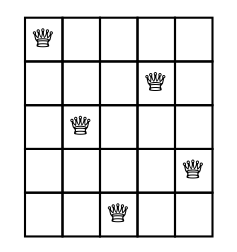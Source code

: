 digraph D{
    node [shape=plaintext]
  some_node [ 
  label=< 
  <table border="0" cellborder="1" cellspacing="0"> 
  <tr><td>&#9813;</td><td></td><td></td><td></td><td></td> </tr>
 <tr><td></td><td></td><td></td><td>&#9813;</td><td></td> </tr>
 <tr><td></td><td>&#9813;</td><td></td><td></td><td></td> </tr>
 <tr><td></td><td></td><td></td><td></td><td>&#9813;</td> </tr>
 <tr><td></td><td></td><td>&#9813;</td><td></td><td></td> </tr>
</table>>];
 }